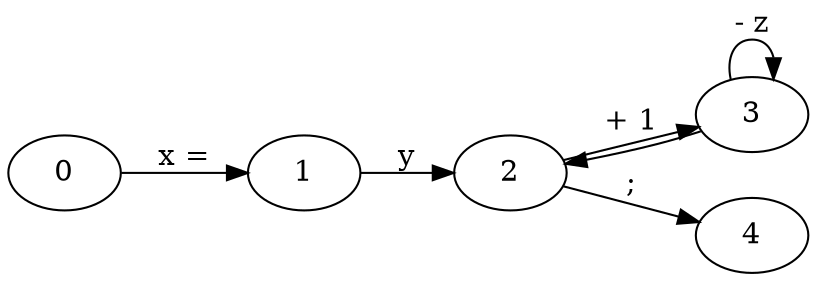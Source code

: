 digraph g
{
rankdir=LR;
0;1;2;3;4;
0 -> 1 [label="x ="]
1 -> 2 [label="y"]
2 -> 3 [label="+ 1"]
3 -> 2 [label=""]
3 -> 3 [label="- z"]
2 -> 4 [label=";"]
}